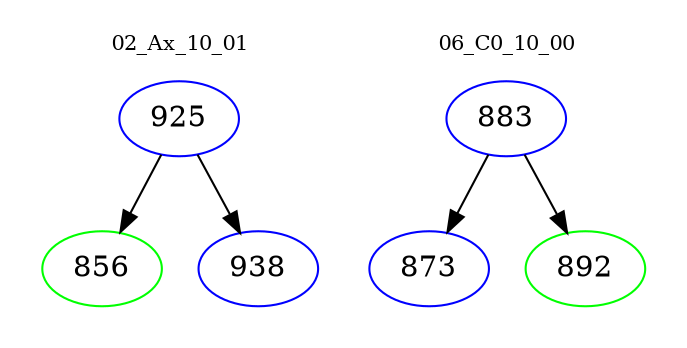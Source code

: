 digraph{
subgraph cluster_0 {
color = white
label = "02_Ax_10_01";
fontsize=10;
T0_925 [label="925", color="blue"]
T0_925 -> T0_856 [color="black"]
T0_856 [label="856", color="green"]
T0_925 -> T0_938 [color="black"]
T0_938 [label="938", color="blue"]
}
subgraph cluster_1 {
color = white
label = "06_C0_10_00";
fontsize=10;
T1_883 [label="883", color="blue"]
T1_883 -> T1_873 [color="black"]
T1_873 [label="873", color="blue"]
T1_883 -> T1_892 [color="black"]
T1_892 [label="892", color="green"]
}
}

